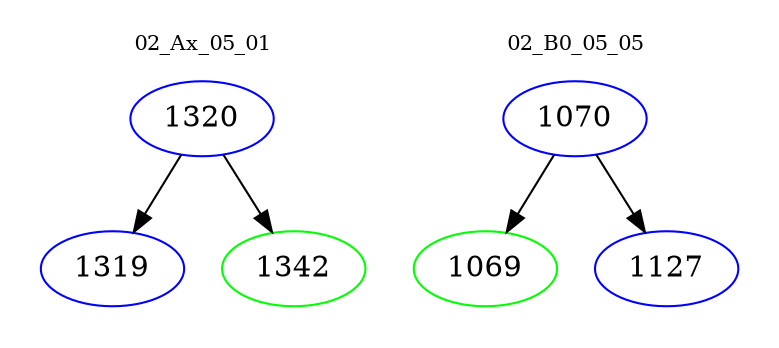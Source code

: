 digraph{
subgraph cluster_0 {
color = white
label = "02_Ax_05_01";
fontsize=10;
T0_1320 [label="1320", color="blue"]
T0_1320 -> T0_1319 [color="black"]
T0_1319 [label="1319", color="blue"]
T0_1320 -> T0_1342 [color="black"]
T0_1342 [label="1342", color="green"]
}
subgraph cluster_1 {
color = white
label = "02_B0_05_05";
fontsize=10;
T1_1070 [label="1070", color="blue"]
T1_1070 -> T1_1069 [color="black"]
T1_1069 [label="1069", color="green"]
T1_1070 -> T1_1127 [color="black"]
T1_1127 [label="1127", color="blue"]
}
}
